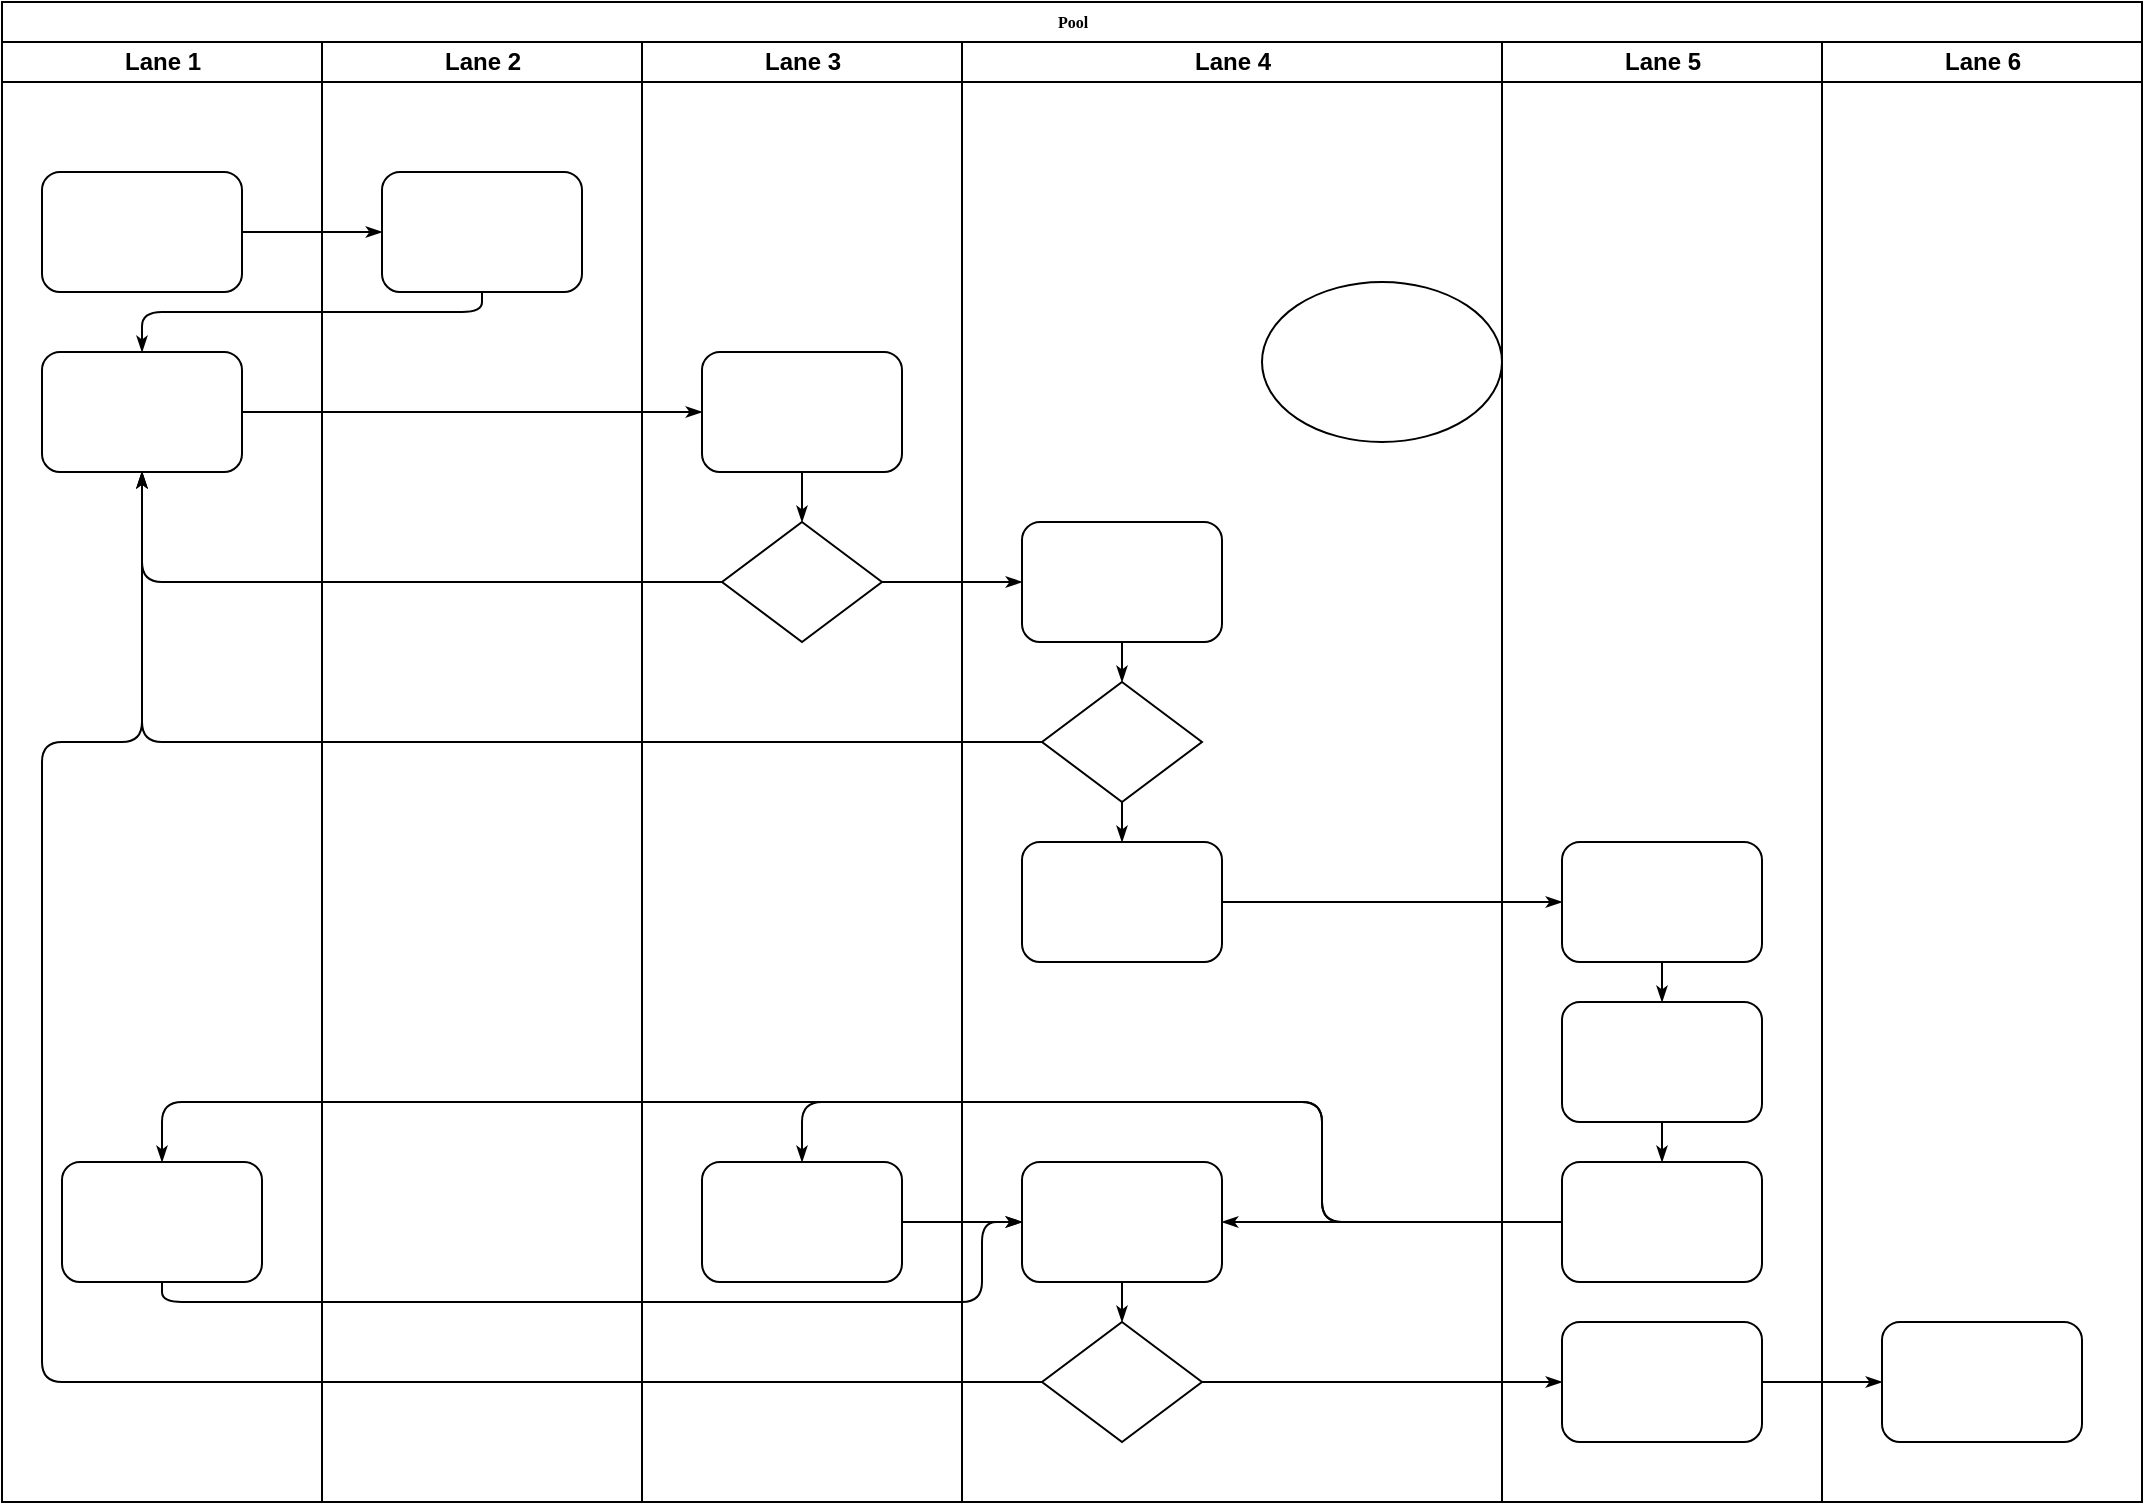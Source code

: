 <mxfile version="22.0.8" type="github" pages="4">
  <diagram name="MESERO" id="74e2e168-ea6b-b213-b513-2b3c1d86103e">
    <mxGraphModel dx="794" dy="412" grid="1" gridSize="10" guides="1" tooltips="1" connect="1" arrows="1" fold="1" page="1" pageScale="1" pageWidth="1100" pageHeight="850" background="none" math="0" shadow="0">
      <root>
        <mxCell id="0" />
        <mxCell id="1" parent="0" />
        <mxCell id="77e6c97f196da883-1" value="Pool" style="swimlane;html=1;childLayout=stackLayout;startSize=20;rounded=0;shadow=0;labelBackgroundColor=none;strokeWidth=1;fontFamily=Verdana;fontSize=8;align=center;" parent="1" vertex="1">
          <mxGeometry x="70" y="40" width="1070" height="750" as="geometry" />
        </mxCell>
        <mxCell id="77e6c97f196da883-2" value="Lane 1" style="swimlane;html=1;startSize=20;" parent="77e6c97f196da883-1" vertex="1">
          <mxGeometry y="20" width="160" height="730" as="geometry" />
        </mxCell>
        <mxCell id="77e6c97f196da883-8" value="" style="rounded=1;whiteSpace=wrap;html=1;shadow=0;labelBackgroundColor=none;strokeWidth=1;fontFamily=Verdana;fontSize=8;align=center;" parent="77e6c97f196da883-2" vertex="1">
          <mxGeometry x="20" y="65" width="100" height="60" as="geometry" />
        </mxCell>
        <mxCell id="77e6c97f196da883-9" value="" style="rounded=1;whiteSpace=wrap;html=1;shadow=0;labelBackgroundColor=none;strokeWidth=1;fontFamily=Verdana;fontSize=8;align=center;" parent="77e6c97f196da883-2" vertex="1">
          <mxGeometry x="20" y="155" width="100" height="60" as="geometry" />
        </mxCell>
        <mxCell id="77e6c97f196da883-10" value="" style="rounded=1;whiteSpace=wrap;html=1;shadow=0;labelBackgroundColor=none;strokeWidth=1;fontFamily=Verdana;fontSize=8;align=center;" parent="77e6c97f196da883-2" vertex="1">
          <mxGeometry x="30" y="560" width="100" height="60" as="geometry" />
        </mxCell>
        <mxCell id="77e6c97f196da883-26" style="edgeStyle=orthogonalEdgeStyle;rounded=1;html=1;labelBackgroundColor=none;startArrow=none;startFill=0;startSize=5;endArrow=classicThin;endFill=1;endSize=5;jettySize=auto;orthogonalLoop=1;strokeWidth=1;fontFamily=Verdana;fontSize=8" parent="77e6c97f196da883-1" source="77e6c97f196da883-8" target="77e6c97f196da883-11" edge="1">
          <mxGeometry relative="1" as="geometry" />
        </mxCell>
        <mxCell id="77e6c97f196da883-27" style="edgeStyle=orthogonalEdgeStyle;rounded=1;html=1;labelBackgroundColor=none;startArrow=none;startFill=0;startSize=5;endArrow=classicThin;endFill=1;endSize=5;jettySize=auto;orthogonalLoop=1;strokeWidth=1;fontFamily=Verdana;fontSize=8" parent="77e6c97f196da883-1" source="77e6c97f196da883-11" target="77e6c97f196da883-9" edge="1">
          <mxGeometry relative="1" as="geometry">
            <Array as="points">
              <mxPoint x="240" y="155" />
              <mxPoint x="70" y="155" />
            </Array>
          </mxGeometry>
        </mxCell>
        <mxCell id="77e6c97f196da883-28" style="edgeStyle=orthogonalEdgeStyle;rounded=1;html=1;labelBackgroundColor=none;startArrow=none;startFill=0;startSize=5;endArrow=classicThin;endFill=1;endSize=5;jettySize=auto;orthogonalLoop=1;strokeWidth=1;fontFamily=Verdana;fontSize=8" parent="77e6c97f196da883-1" source="77e6c97f196da883-9" target="77e6c97f196da883-12" edge="1">
          <mxGeometry relative="1" as="geometry" />
        </mxCell>
        <mxCell id="77e6c97f196da883-30" style="edgeStyle=orthogonalEdgeStyle;rounded=1;html=1;labelBackgroundColor=none;startArrow=none;startFill=0;startSize=5;endArrow=classicThin;endFill=1;endSize=5;jettySize=auto;orthogonalLoop=1;strokeWidth=1;fontFamily=Verdana;fontSize=8" parent="77e6c97f196da883-1" source="77e6c97f196da883-13" target="77e6c97f196da883-9" edge="1">
          <mxGeometry relative="1" as="geometry" />
        </mxCell>
        <mxCell id="77e6c97f196da883-31" style="edgeStyle=orthogonalEdgeStyle;rounded=1;html=1;labelBackgroundColor=none;startArrow=none;startFill=0;startSize=5;endArrow=classicThin;endFill=1;endSize=5;jettySize=auto;orthogonalLoop=1;strokeWidth=1;fontFamily=Verdana;fontSize=8" parent="77e6c97f196da883-1" source="77e6c97f196da883-16" target="77e6c97f196da883-9" edge="1">
          <mxGeometry relative="1" as="geometry" />
        </mxCell>
        <mxCell id="77e6c97f196da883-32" style="edgeStyle=orthogonalEdgeStyle;rounded=1;html=1;labelBackgroundColor=none;startArrow=none;startFill=0;startSize=5;endArrow=classicThin;endFill=1;endSize=5;jettySize=auto;orthogonalLoop=1;strokeWidth=1;fontFamily=Verdana;fontSize=8" parent="77e6c97f196da883-1" source="77e6c97f196da883-20" target="77e6c97f196da883-9" edge="1">
          <mxGeometry relative="1" as="geometry">
            <Array as="points">
              <mxPoint x="20" y="690" />
              <mxPoint x="20" y="370" />
              <mxPoint x="70" y="370" />
            </Array>
          </mxGeometry>
        </mxCell>
        <mxCell id="77e6c97f196da883-33" style="edgeStyle=orthogonalEdgeStyle;rounded=1;html=1;labelBackgroundColor=none;startArrow=none;startFill=0;startSize=5;endArrow=classicThin;endFill=1;endSize=5;jettySize=auto;orthogonalLoop=1;strokeWidth=1;fontFamily=Verdana;fontSize=8" parent="77e6c97f196da883-1" source="77e6c97f196da883-13" target="77e6c97f196da883-15" edge="1">
          <mxGeometry relative="1" as="geometry" />
        </mxCell>
        <mxCell id="77e6c97f196da883-39" style="edgeStyle=orthogonalEdgeStyle;rounded=1;html=1;labelBackgroundColor=none;startArrow=none;startFill=0;startSize=5;endArrow=classicThin;endFill=1;endSize=5;jettySize=auto;orthogonalLoop=1;strokeWidth=1;fontFamily=Verdana;fontSize=8" parent="77e6c97f196da883-1" source="77e6c97f196da883-20" target="77e6c97f196da883-23" edge="1">
          <mxGeometry relative="1" as="geometry" />
        </mxCell>
        <mxCell id="77e6c97f196da883-40" style="edgeStyle=orthogonalEdgeStyle;rounded=1;html=1;labelBackgroundColor=none;startArrow=none;startFill=0;startSize=5;endArrow=classicThin;endFill=1;endSize=5;jettySize=auto;orthogonalLoop=1;strokeWidth=1;fontFamily=Verdana;fontSize=8" parent="77e6c97f196da883-1" source="77e6c97f196da883-23" target="77e6c97f196da883-24" edge="1">
          <mxGeometry relative="1" as="geometry" />
        </mxCell>
        <mxCell id="107ba76e4e335f99-1" style="edgeStyle=orthogonalEdgeStyle;rounded=1;html=1;labelBackgroundColor=none;startArrow=none;startFill=0;startSize=5;endArrow=classicThin;endFill=1;endSize=5;jettySize=auto;orthogonalLoop=1;strokeWidth=1;fontFamily=Verdana;fontSize=8" parent="77e6c97f196da883-1" source="77e6c97f196da883-17" target="77e6c97f196da883-18" edge="1">
          <mxGeometry relative="1" as="geometry" />
        </mxCell>
        <mxCell id="107ba76e4e335f99-2" style="edgeStyle=orthogonalEdgeStyle;rounded=1;html=1;labelBackgroundColor=none;startArrow=none;startFill=0;startSize=5;endArrow=classicThin;endFill=1;endSize=5;jettySize=auto;orthogonalLoop=1;strokeWidth=1;fontFamily=Verdana;fontSize=8" parent="77e6c97f196da883-1" source="77e6c97f196da883-22" target="77e6c97f196da883-14" edge="1">
          <mxGeometry relative="1" as="geometry">
            <Array as="points">
              <mxPoint x="660" y="610" />
              <mxPoint x="660" y="550" />
              <mxPoint x="400" y="550" />
            </Array>
          </mxGeometry>
        </mxCell>
        <mxCell id="107ba76e4e335f99-3" style="edgeStyle=orthogonalEdgeStyle;rounded=1;html=1;labelBackgroundColor=none;startArrow=none;startFill=0;startSize=5;endArrow=classicThin;endFill=1;endSize=5;jettySize=auto;orthogonalLoop=1;strokeColor=#000000;strokeWidth=1;fontFamily=Verdana;fontSize=8;fontColor=#000000;" parent="77e6c97f196da883-1" source="77e6c97f196da883-22" target="77e6c97f196da883-19" edge="1">
          <mxGeometry relative="1" as="geometry" />
        </mxCell>
        <mxCell id="107ba76e4e335f99-4" style="edgeStyle=orthogonalEdgeStyle;rounded=1;html=1;labelBackgroundColor=none;startArrow=none;startFill=0;startSize=5;endArrow=classicThin;endFill=1;endSize=5;jettySize=auto;orthogonalLoop=1;strokeWidth=1;fontFamily=Verdana;fontSize=8" parent="77e6c97f196da883-1" source="77e6c97f196da883-22" target="77e6c97f196da883-10" edge="1">
          <mxGeometry relative="1" as="geometry">
            <Array as="points">
              <mxPoint x="660" y="610" />
              <mxPoint x="660" y="550" />
              <mxPoint x="80" y="550" />
            </Array>
          </mxGeometry>
        </mxCell>
        <mxCell id="107ba76e4e335f99-5" style="edgeStyle=orthogonalEdgeStyle;rounded=1;html=1;labelBackgroundColor=none;startArrow=none;startFill=0;startSize=5;endArrow=classicThin;endFill=1;endSize=5;jettySize=auto;orthogonalLoop=1;strokeWidth=1;fontFamily=Verdana;fontSize=8" parent="77e6c97f196da883-1" source="77e6c97f196da883-10" target="77e6c97f196da883-19" edge="1">
          <mxGeometry relative="1" as="geometry">
            <Array as="points">
              <mxPoint x="80" y="650" />
              <mxPoint x="490" y="650" />
              <mxPoint x="490" y="610" />
            </Array>
          </mxGeometry>
        </mxCell>
        <mxCell id="107ba76e4e335f99-6" style="edgeStyle=orthogonalEdgeStyle;rounded=1;html=1;labelBackgroundColor=none;startArrow=none;startFill=0;startSize=5;endArrow=classicThin;endFill=1;endSize=5;jettySize=auto;orthogonalLoop=1;strokeWidth=1;fontFamily=Verdana;fontSize=8" parent="77e6c97f196da883-1" source="77e6c97f196da883-14" target="77e6c97f196da883-19" edge="1">
          <mxGeometry relative="1" as="geometry" />
        </mxCell>
        <mxCell id="77e6c97f196da883-3" value="Lane 2" style="swimlane;html=1;startSize=20;" parent="77e6c97f196da883-1" vertex="1">
          <mxGeometry x="160" y="20" width="160" height="730" as="geometry" />
        </mxCell>
        <mxCell id="77e6c97f196da883-11" value="" style="rounded=1;whiteSpace=wrap;html=1;shadow=0;labelBackgroundColor=none;strokeWidth=1;fontFamily=Verdana;fontSize=8;align=center;" parent="77e6c97f196da883-3" vertex="1">
          <mxGeometry x="30" y="65" width="100" height="60" as="geometry" />
        </mxCell>
        <mxCell id="77e6c97f196da883-4" value="Lane 3" style="swimlane;html=1;startSize=20;" parent="77e6c97f196da883-1" vertex="1">
          <mxGeometry x="320" y="20" width="160" height="730" as="geometry" />
        </mxCell>
        <mxCell id="77e6c97f196da883-12" value="" style="rounded=1;whiteSpace=wrap;html=1;shadow=0;labelBackgroundColor=none;strokeWidth=1;fontFamily=Verdana;fontSize=8;align=center;" parent="77e6c97f196da883-4" vertex="1">
          <mxGeometry x="30" y="155" width="100" height="60" as="geometry" />
        </mxCell>
        <mxCell id="77e6c97f196da883-13" value="" style="rhombus;whiteSpace=wrap;html=1;rounded=0;shadow=0;labelBackgroundColor=none;strokeWidth=1;fontFamily=Verdana;fontSize=8;align=center;" parent="77e6c97f196da883-4" vertex="1">
          <mxGeometry x="40" y="240" width="80" height="60" as="geometry" />
        </mxCell>
        <mxCell id="77e6c97f196da883-14" value="" style="rounded=1;whiteSpace=wrap;html=1;shadow=0;labelBackgroundColor=none;strokeWidth=1;fontFamily=Verdana;fontSize=8;align=center;" parent="77e6c97f196da883-4" vertex="1">
          <mxGeometry x="30" y="560" width="100" height="60" as="geometry" />
        </mxCell>
        <mxCell id="77e6c97f196da883-29" style="edgeStyle=orthogonalEdgeStyle;rounded=1;html=1;labelBackgroundColor=none;startArrow=none;startFill=0;startSize=5;endArrow=classicThin;endFill=1;endSize=5;jettySize=auto;orthogonalLoop=1;strokeWidth=1;fontFamily=Verdana;fontSize=8" parent="77e6c97f196da883-4" source="77e6c97f196da883-12" target="77e6c97f196da883-13" edge="1">
          <mxGeometry relative="1" as="geometry" />
        </mxCell>
        <mxCell id="77e6c97f196da883-5" value="Lane 4" style="swimlane;html=1;startSize=20;" parent="77e6c97f196da883-1" vertex="1">
          <mxGeometry x="480" y="20" width="270" height="730" as="geometry" />
        </mxCell>
        <mxCell id="77e6c97f196da883-15" value="" style="rounded=1;whiteSpace=wrap;html=1;shadow=0;labelBackgroundColor=none;strokeWidth=1;fontFamily=Verdana;fontSize=8;align=center;" parent="77e6c97f196da883-5" vertex="1">
          <mxGeometry x="30" y="240" width="100" height="60" as="geometry" />
        </mxCell>
        <mxCell id="77e6c97f196da883-16" value="" style="rhombus;whiteSpace=wrap;html=1;rounded=0;shadow=0;labelBackgroundColor=none;strokeWidth=1;fontFamily=Verdana;fontSize=8;align=center;" parent="77e6c97f196da883-5" vertex="1">
          <mxGeometry x="40" y="320" width="80" height="60" as="geometry" />
        </mxCell>
        <mxCell id="77e6c97f196da883-17" value="" style="rounded=1;whiteSpace=wrap;html=1;shadow=0;labelBackgroundColor=none;strokeWidth=1;fontFamily=Verdana;fontSize=8;align=center;" parent="77e6c97f196da883-5" vertex="1">
          <mxGeometry x="30" y="400" width="100" height="60" as="geometry" />
        </mxCell>
        <mxCell id="77e6c97f196da883-19" value="" style="rounded=1;whiteSpace=wrap;html=1;shadow=0;labelBackgroundColor=none;strokeWidth=1;fontFamily=Verdana;fontSize=8;align=center;" parent="77e6c97f196da883-5" vertex="1">
          <mxGeometry x="30" y="560" width="100" height="60" as="geometry" />
        </mxCell>
        <mxCell id="77e6c97f196da883-20" value="" style="rhombus;whiteSpace=wrap;html=1;rounded=0;shadow=0;labelBackgroundColor=none;strokeWidth=1;fontFamily=Verdana;fontSize=8;align=center;" parent="77e6c97f196da883-5" vertex="1">
          <mxGeometry x="40" y="640" width="80" height="60" as="geometry" />
        </mxCell>
        <mxCell id="77e6c97f196da883-34" style="edgeStyle=orthogonalEdgeStyle;rounded=1;html=1;labelBackgroundColor=none;startArrow=none;startFill=0;startSize=5;endArrow=classicThin;endFill=1;endSize=5;jettySize=auto;orthogonalLoop=1;strokeColor=#000000;strokeWidth=1;fontFamily=Verdana;fontSize=8;fontColor=#000000;" parent="77e6c97f196da883-5" source="77e6c97f196da883-15" target="77e6c97f196da883-16" edge="1">
          <mxGeometry relative="1" as="geometry" />
        </mxCell>
        <mxCell id="77e6c97f196da883-35" style="edgeStyle=orthogonalEdgeStyle;rounded=1;html=1;labelBackgroundColor=none;startArrow=none;startFill=0;startSize=5;endArrow=classicThin;endFill=1;endSize=5;jettySize=auto;orthogonalLoop=1;strokeWidth=1;fontFamily=Verdana;fontSize=8" parent="77e6c97f196da883-5" source="77e6c97f196da883-16" target="77e6c97f196da883-17" edge="1">
          <mxGeometry relative="1" as="geometry" />
        </mxCell>
        <mxCell id="77e6c97f196da883-36" style="edgeStyle=orthogonalEdgeStyle;rounded=1;html=1;labelBackgroundColor=none;startArrow=none;startFill=0;startSize=5;endArrow=classicThin;endFill=1;endSize=5;jettySize=auto;orthogonalLoop=1;strokeWidth=1;fontFamily=Verdana;fontSize=8" parent="77e6c97f196da883-5" source="77e6c97f196da883-19" target="77e6c97f196da883-20" edge="1">
          <mxGeometry relative="1" as="geometry" />
        </mxCell>
        <mxCell id="_f_FO9IlREdybxJep3rp-1" value="" style="ellipse;whiteSpace=wrap;html=1;" parent="77e6c97f196da883-5" vertex="1">
          <mxGeometry x="150" y="120" width="120" height="80" as="geometry" />
        </mxCell>
        <mxCell id="77e6c97f196da883-6" value="Lane 5" style="swimlane;html=1;startSize=20;" parent="77e6c97f196da883-1" vertex="1">
          <mxGeometry x="750" y="20" width="160" height="730" as="geometry" />
        </mxCell>
        <mxCell id="77e6c97f196da883-18" value="" style="rounded=1;whiteSpace=wrap;html=1;shadow=0;labelBackgroundColor=none;strokeWidth=1;fontFamily=Verdana;fontSize=8;align=center;" parent="77e6c97f196da883-6" vertex="1">
          <mxGeometry x="30" y="400" width="100" height="60" as="geometry" />
        </mxCell>
        <mxCell id="77e6c97f196da883-21" value="" style="rounded=1;whiteSpace=wrap;html=1;shadow=0;labelBackgroundColor=none;strokeWidth=1;fontFamily=Verdana;fontSize=8;align=center;" parent="77e6c97f196da883-6" vertex="1">
          <mxGeometry x="30" y="480" width="100" height="60" as="geometry" />
        </mxCell>
        <mxCell id="77e6c97f196da883-22" value="" style="rounded=1;whiteSpace=wrap;html=1;shadow=0;labelBackgroundColor=none;strokeWidth=1;fontFamily=Verdana;fontSize=8;align=center;" parent="77e6c97f196da883-6" vertex="1">
          <mxGeometry x="30" y="560" width="100" height="60" as="geometry" />
        </mxCell>
        <mxCell id="77e6c97f196da883-23" value="" style="rounded=1;whiteSpace=wrap;html=1;shadow=0;labelBackgroundColor=none;strokeWidth=1;fontFamily=Verdana;fontSize=8;align=center;" parent="77e6c97f196da883-6" vertex="1">
          <mxGeometry x="30" y="640" width="100" height="60" as="geometry" />
        </mxCell>
        <mxCell id="77e6c97f196da883-37" style="edgeStyle=orthogonalEdgeStyle;rounded=1;html=1;labelBackgroundColor=none;startArrow=none;startFill=0;startSize=5;endArrow=classicThin;endFill=1;endSize=5;jettySize=auto;orthogonalLoop=1;strokeWidth=1;fontFamily=Verdana;fontSize=8" parent="77e6c97f196da883-6" source="77e6c97f196da883-18" target="77e6c97f196da883-21" edge="1">
          <mxGeometry relative="1" as="geometry" />
        </mxCell>
        <mxCell id="77e6c97f196da883-38" style="edgeStyle=orthogonalEdgeStyle;rounded=1;html=1;labelBackgroundColor=none;startArrow=none;startFill=0;startSize=5;endArrow=classicThin;endFill=1;endSize=5;jettySize=auto;orthogonalLoop=1;strokeWidth=1;fontFamily=Verdana;fontSize=8" parent="77e6c97f196da883-6" source="77e6c97f196da883-21" target="77e6c97f196da883-22" edge="1">
          <mxGeometry relative="1" as="geometry" />
        </mxCell>
        <mxCell id="77e6c97f196da883-7" value="Lane 6" style="swimlane;html=1;startSize=20;" parent="77e6c97f196da883-1" vertex="1">
          <mxGeometry x="910" y="20" width="160" height="730" as="geometry" />
        </mxCell>
        <mxCell id="77e6c97f196da883-24" value="" style="rounded=1;whiteSpace=wrap;html=1;shadow=0;labelBackgroundColor=none;strokeWidth=1;fontFamily=Verdana;fontSize=8;align=center;" parent="77e6c97f196da883-7" vertex="1">
          <mxGeometry x="30" y="640" width="100" height="60" as="geometry" />
        </mxCell>
      </root>
    </mxGraphModel>
  </diagram>
  <diagram name="BAR" id="Htz5zqPbyjTKrAzzBBc8">
    <mxGraphModel dx="2544" dy="749" grid="0" gridSize="42" guides="1" tooltips="1" connect="1" arrows="1" fold="1" page="1" pageScale="1" pageWidth="1100" pageHeight="850" background="#ffffff" math="0" shadow="1">
      <root>
        <mxCell id="nwDUFbK-JvpYu1iifzNM-0" />
        <mxCell id="nwDUFbK-JvpYu1iifzNM-1" parent="nwDUFbK-JvpYu1iifzNM-0" />
        <mxCell id="fIO99xzWbdPnhHNEz6ab-26" value="" style="edgeStyle=orthogonalEdgeStyle;rounded=0;orthogonalLoop=1;jettySize=auto;html=1;" edge="1" parent="nwDUFbK-JvpYu1iifzNM-1" source="fIO99xzWbdPnhHNEz6ab-0" target="nwDUFbK-JvpYu1iifzNM-4">
          <mxGeometry relative="1" as="geometry" />
        </mxCell>
        <mxCell id="fIO99xzWbdPnhHNEz6ab-0" value="&lt;b&gt;Mesero,Cliente&lt;/b&gt;" style="strokeWidth=2;html=1;shape=mxgraph.flowchart.start_2;whiteSpace=wrap;" vertex="1" parent="nwDUFbK-JvpYu1iifzNM-1">
          <mxGeometry x="-924" y="36" width="100" height="100" as="geometry" />
        </mxCell>
        <mxCell id="nwDUFbK-JvpYu1iifzNM-4" value="&lt;font style=&quot;font-size: 20px;&quot;&gt;&lt;b&gt;Pedido&lt;/b&gt;&lt;/font&gt;" style="rounded=1;whiteSpace=wrap;html=1;shadow=0;labelBackgroundColor=none;strokeWidth=1;fontFamily=Verdana;fontSize=8;align=center;" parent="nwDUFbK-JvpYu1iifzNM-1" vertex="1">
          <mxGeometry x="-924" y="202" width="100" height="60" as="geometry" />
        </mxCell>
        <mxCell id="fIO99xzWbdPnhHNEz6ab-8" value="INICIO" style="text;html=1;strokeColor=none;fillColor=none;align=center;verticalAlign=middle;whiteSpace=wrap;rounded=0;strokeWidth=8;fontSize=35;fontStyle=1" vertex="1" parent="nwDUFbK-JvpYu1iifzNM-1">
          <mxGeometry x="-780" y="71" width="60" height="30" as="geometry" />
        </mxCell>
        <mxCell id="fIO99xzWbdPnhHNEz6ab-11" value="" style="endArrow=none;html=1;rounded=0;exitX=1;exitY=0.5;exitDx=0;exitDy=0;entryX=0;entryY=0.5;entryDx=0;entryDy=0;entryPerimeter=0;" edge="1" parent="nwDUFbK-JvpYu1iifzNM-1" source="nwDUFbK-JvpYu1iifzNM-4" target="fIO99xzWbdPnhHNEz6ab-31">
          <mxGeometry width="50" height="50" relative="1" as="geometry">
            <mxPoint x="-444" y="230" as="sourcePoint" />
            <mxPoint x="-516.0" y="232" as="targetPoint" />
          </mxGeometry>
        </mxCell>
        <mxCell id="8nwDRmMq9QiG0Cv5RHue-15" value="" style="edgeStyle=orthogonalEdgeStyle;rounded=0;orthogonalLoop=1;jettySize=auto;html=1;" edge="1" parent="nwDUFbK-JvpYu1iifzNM-1" source="fIO99xzWbdPnhHNEz6ab-12" target="8nwDRmMq9QiG0Cv5RHue-13">
          <mxGeometry relative="1" as="geometry" />
        </mxCell>
        <mxCell id="fIO99xzWbdPnhHNEz6ab-12" value="&lt;b&gt;&lt;font style=&quot;font-size: 20px;&quot;&gt;Preparar&lt;/font&gt;&lt;/b&gt;" style="whiteSpace=wrap;html=1;" vertex="1" parent="nwDUFbK-JvpYu1iifzNM-1">
          <mxGeometry x="-294" y="202" width="120" height="60" as="geometry" />
        </mxCell>
        <mxCell id="fIO99xzWbdPnhHNEz6ab-28" value="" style="edgeStyle=orthogonalEdgeStyle;rounded=0;orthogonalLoop=1;jettySize=auto;html=1;" edge="1" parent="nwDUFbK-JvpYu1iifzNM-1" source="fIO99xzWbdPnhHNEz6ab-25" target="nwDUFbK-JvpYu1iifzNM-4">
          <mxGeometry relative="1" as="geometry" />
        </mxCell>
        <mxCell id="fIO99xzWbdPnhHNEz6ab-25" value="&lt;span style=&quot;font-size: 20px;&quot;&gt;&lt;b&gt;Ofrece&lt;/b&gt;&lt;/span&gt;" style="rounded=1;whiteSpace=wrap;html=1;shadow=0;labelBackgroundColor=none;strokeWidth=1;fontFamily=Verdana;fontSize=8;align=center;" vertex="1" parent="nwDUFbK-JvpYu1iifzNM-1">
          <mxGeometry x="-924" y="355" width="100" height="60" as="geometry" />
        </mxCell>
        <mxCell id="8nwDRmMq9QiG0Cv5RHue-5" value="" style="edgeStyle=orthogonalEdgeStyle;rounded=0;orthogonalLoop=1;jettySize=auto;html=1;" edge="1" parent="nwDUFbK-JvpYu1iifzNM-1" source="fIO99xzWbdPnhHNEz6ab-29" target="8nwDRmMq9QiG0Cv5RHue-4">
          <mxGeometry relative="1" as="geometry" />
        </mxCell>
        <mxCell id="8nwDRmMq9QiG0Cv5RHue-9" value="" style="edgeStyle=orthogonalEdgeStyle;rounded=0;orthogonalLoop=1;jettySize=auto;html=1;" edge="1" parent="nwDUFbK-JvpYu1iifzNM-1" source="fIO99xzWbdPnhHNEz6ab-29" target="8nwDRmMq9QiG0Cv5RHue-8">
          <mxGeometry relative="1" as="geometry" />
        </mxCell>
        <mxCell id="fIO99xzWbdPnhHNEz6ab-29" value="&lt;span style=&quot;font-size: 20px;&quot;&gt;&lt;b&gt;Pago&lt;/b&gt;&lt;/span&gt;" style="rounded=1;whiteSpace=wrap;html=1;shadow=0;labelBackgroundColor=none;strokeWidth=1;fontFamily=Verdana;fontSize=8;align=center;" vertex="1" parent="nwDUFbK-JvpYu1iifzNM-1">
          <mxGeometry x="-462" y="546" width="90" height="60" as="geometry" />
        </mxCell>
        <mxCell id="fIO99xzWbdPnhHNEz6ab-31" value="&lt;b&gt;&lt;font style=&quot;font-size: 22px;&quot;&gt;Inventario&lt;/font&gt;&lt;/b&gt;" style="strokeWidth=2;html=1;shape=mxgraph.flowchart.decision;whiteSpace=wrap;" vertex="1" parent="nwDUFbK-JvpYu1iifzNM-1">
          <mxGeometry x="-708" y="169" width="144" height="126" as="geometry" />
        </mxCell>
        <mxCell id="fIO99xzWbdPnhHNEz6ab-52" value="" style="exitX=0.5;exitY=1;exitDx=0;exitDy=0;exitPerimeter=0;entryX=1;entryY=0.5;entryDx=0;entryDy=0;" edge="1" parent="nwDUFbK-JvpYu1iifzNM-1" source="fIO99xzWbdPnhHNEz6ab-31" target="fIO99xzWbdPnhHNEz6ab-25">
          <mxGeometry relative="1" as="geometry">
            <mxPoint x="-588" y="378" as="sourcePoint" />
            <mxPoint x="-488" y="378" as="targetPoint" />
            <Array as="points">
              <mxPoint x="-636" y="378" />
            </Array>
          </mxGeometry>
        </mxCell>
        <mxCell id="fIO99xzWbdPnhHNEz6ab-53" value="No" style="edgeLabel;resizable=0;html=1;align=center;verticalAlign=middle;rounded=1;sketch=1;hachureGap=4;jiggle=2;curveFitting=1;fontFamily=Verdana;fontSize=20;" connectable="0" vertex="1" parent="fIO99xzWbdPnhHNEz6ab-52">
          <mxGeometry relative="1" as="geometry" />
        </mxCell>
        <mxCell id="fIO99xzWbdPnhHNEz6ab-55" value="" style="exitX=1;exitY=0.5;exitDx=0;exitDy=0;exitPerimeter=0;entryX=0;entryY=0.5;entryDx=0;entryDy=0;" edge="1" parent="nwDUFbK-JvpYu1iifzNM-1" source="fIO99xzWbdPnhHNEz6ab-31" target="fIO99xzWbdPnhHNEz6ab-12">
          <mxGeometry relative="1" as="geometry">
            <mxPoint x="-594" y="337" as="sourcePoint" />
            <mxPoint x="-782" y="408" as="targetPoint" />
            <Array as="points">
              <mxPoint x="-462" y="232" />
            </Array>
          </mxGeometry>
        </mxCell>
        <mxCell id="fIO99xzWbdPnhHNEz6ab-56" value="Si" style="edgeLabel;resizable=0;html=1;align=center;verticalAlign=middle;rounded=1;sketch=1;hachureGap=4;jiggle=2;curveFitting=1;fontFamily=Verdana;fontSize=20;" connectable="0" vertex="1" parent="fIO99xzWbdPnhHNEz6ab-55">
          <mxGeometry relative="1" as="geometry" />
        </mxCell>
        <mxCell id="8nwDRmMq9QiG0Cv5RHue-7" value="" style="edgeStyle=orthogonalEdgeStyle;rounded=0;orthogonalLoop=1;jettySize=auto;html=1;" edge="1" parent="nwDUFbK-JvpYu1iifzNM-1" source="8nwDRmMq9QiG0Cv5RHue-4" target="8nwDRmMq9QiG0Cv5RHue-6">
          <mxGeometry relative="1" as="geometry" />
        </mxCell>
        <mxCell id="8nwDRmMq9QiG0Cv5RHue-18" value="" style="edgeStyle=orthogonalEdgeStyle;rounded=0;orthogonalLoop=1;jettySize=auto;html=1;" edge="1" parent="nwDUFbK-JvpYu1iifzNM-1" source="8nwDRmMq9QiG0Cv5RHue-4" target="8nwDRmMq9QiG0Cv5RHue-17">
          <mxGeometry relative="1" as="geometry" />
        </mxCell>
        <mxCell id="8nwDRmMq9QiG0Cv5RHue-4" value="&lt;span style=&quot;font-size: 20px;&quot;&gt;&lt;b&gt;Pendiente&lt;/b&gt;&lt;/span&gt;" style="whiteSpace=wrap;html=1;" vertex="1" parent="nwDUFbK-JvpYu1iifzNM-1">
          <mxGeometry x="-720" y="546" width="120" height="60" as="geometry" />
        </mxCell>
        <mxCell id="8nwDRmMq9QiG0Cv5RHue-11" value="" style="edgeStyle=orthogonalEdgeStyle;rounded=0;orthogonalLoop=1;jettySize=auto;html=1;" edge="1" parent="nwDUFbK-JvpYu1iifzNM-1" source="8nwDRmMq9QiG0Cv5RHue-6" target="8nwDRmMq9QiG0Cv5RHue-10">
          <mxGeometry relative="1" as="geometry" />
        </mxCell>
        <mxCell id="8nwDRmMq9QiG0Cv5RHue-6" value="&lt;b&gt;&lt;font style=&quot;font-size: 15px;&quot;&gt;Registro Sistema&lt;/font&gt;&lt;/b&gt;" style="rounded=1;whiteSpace=wrap;html=1;" vertex="1" parent="nwDUFbK-JvpYu1iifzNM-1">
          <mxGeometry x="-900" y="546" width="120" height="60" as="geometry" />
        </mxCell>
        <mxCell id="8nwDRmMq9QiG0Cv5RHue-8" value="&lt;b&gt;&lt;font style=&quot;font-size: 16px;&quot;&gt;Cajero&lt;/font&gt;&lt;/b&gt;" style="ellipse;whiteSpace=wrap;html=1;fontSize=8;fontFamily=Verdana;rounded=1;shadow=0;labelBackgroundColor=none;strokeWidth=1;" vertex="1" parent="nwDUFbK-JvpYu1iifzNM-1">
          <mxGeometry x="-266" y="536" width="80" height="80" as="geometry" />
        </mxCell>
        <mxCell id="8nwDRmMq9QiG0Cv5RHue-10" value="&lt;b&gt;&lt;font style=&quot;font-size: 17px;&quot;&gt;Cajero&lt;/font&gt;&lt;/b&gt;" style="ellipse;whiteSpace=wrap;html=1;rounded=1;" vertex="1" parent="nwDUFbK-JvpYu1iifzNM-1">
          <mxGeometry x="-1050" y="536" width="80" height="80" as="geometry" />
        </mxCell>
        <mxCell id="8nwDRmMq9QiG0Cv5RHue-16" value="" style="edgeStyle=orthogonalEdgeStyle;rounded=0;orthogonalLoop=1;jettySize=auto;html=1;" edge="1" parent="nwDUFbK-JvpYu1iifzNM-1" source="8nwDRmMq9QiG0Cv5RHue-13" target="fIO99xzWbdPnhHNEz6ab-29">
          <mxGeometry relative="1" as="geometry" />
        </mxCell>
        <mxCell id="8nwDRmMq9QiG0Cv5RHue-13" value="&lt;span style=&quot;font-size: 20px;&quot;&gt;&lt;b&gt;Entrega&lt;/b&gt;&lt;/span&gt;" style="rounded=1;whiteSpace=wrap;html=1;shadow=0;labelBackgroundColor=none;strokeWidth=1;fontFamily=Verdana;fontSize=8;align=center;" vertex="1" parent="nwDUFbK-JvpYu1iifzNM-1">
          <mxGeometry x="-300" y="355" width="132" height="60" as="geometry" />
        </mxCell>
        <mxCell id="8nwDRmMq9QiG0Cv5RHue-17" value="&lt;font style=&quot;font-size: 22px;&quot;&gt;&lt;b&gt;Mesero Cuenta&lt;/b&gt;&lt;/font&gt;" style="rounded=1;whiteSpace=wrap;html=1;" vertex="1" parent="nwDUFbK-JvpYu1iifzNM-1">
          <mxGeometry x="-720" y="672" width="120" height="60" as="geometry" />
        </mxCell>
        <mxCell id="5CB978AmlsZcplqvVn3m-0" value="No" style="text;html=1;strokeColor=none;fillColor=none;align=center;verticalAlign=middle;whiteSpace=wrap;rounded=0;" vertex="1" parent="nwDUFbK-JvpYu1iifzNM-1">
          <mxGeometry x="-550" y="532" width="60" height="30" as="geometry" />
        </mxCell>
        <mxCell id="5CB978AmlsZcplqvVn3m-1" value="Si" style="text;html=1;strokeColor=none;fillColor=none;align=center;verticalAlign=middle;whiteSpace=wrap;rounded=0;" vertex="1" parent="nwDUFbK-JvpYu1iifzNM-1">
          <mxGeometry x="-351" y="532" width="60" height="30" as="geometry" />
        </mxCell>
      </root>
    </mxGraphModel>
  </diagram>
  <diagram name="CAJERO" id="XP7frLDMxDA1uz6P_GlV">
    <mxGraphModel dx="836" dy="434" grid="1" gridSize="10" guides="1" tooltips="1" connect="1" arrows="1" fold="1" page="1" pageScale="1" pageWidth="1100" pageHeight="850" background="none" math="0" shadow="0">
      <root>
        <mxCell id="Y1Z2bIn-0eAVtuzVvePr-0" />
        <mxCell id="Y1Z2bIn-0eAVtuzVvePr-1" parent="Y1Z2bIn-0eAVtuzVvePr-0" />
        <mxCell id="-_E1NqLucvQ1OJemLJSW-0" value="Pool" style="swimlane;html=1;childLayout=stackLayout;startSize=20;rounded=0;shadow=0;labelBackgroundColor=none;strokeWidth=1;fontFamily=Verdana;fontSize=8;align=center;" vertex="1" parent="Y1Z2bIn-0eAVtuzVvePr-1">
          <mxGeometry x="70" y="40" width="960" height="750" as="geometry" />
        </mxCell>
        <mxCell id="-_E1NqLucvQ1OJemLJSW-1" value="Lane 1" style="swimlane;html=1;startSize=20;" vertex="1" parent="-_E1NqLucvQ1OJemLJSW-0">
          <mxGeometry y="20" width="160" height="730" as="geometry" />
        </mxCell>
        <mxCell id="-_E1NqLucvQ1OJemLJSW-2" value="" style="rounded=1;whiteSpace=wrap;html=1;shadow=0;labelBackgroundColor=none;strokeWidth=1;fontFamily=Verdana;fontSize=8;align=center;" vertex="1" parent="-_E1NqLucvQ1OJemLJSW-1">
          <mxGeometry x="20" y="65" width="100" height="60" as="geometry" />
        </mxCell>
        <mxCell id="-_E1NqLucvQ1OJemLJSW-3" value="" style="rounded=1;whiteSpace=wrap;html=1;shadow=0;labelBackgroundColor=none;strokeWidth=1;fontFamily=Verdana;fontSize=8;align=center;" vertex="1" parent="-_E1NqLucvQ1OJemLJSW-1">
          <mxGeometry x="20" y="155" width="100" height="60" as="geometry" />
        </mxCell>
        <mxCell id="-_E1NqLucvQ1OJemLJSW-4" value="" style="rounded=1;whiteSpace=wrap;html=1;shadow=0;labelBackgroundColor=none;strokeWidth=1;fontFamily=Verdana;fontSize=8;align=center;" vertex="1" parent="-_E1NqLucvQ1OJemLJSW-1">
          <mxGeometry x="30" y="560" width="100" height="60" as="geometry" />
        </mxCell>
        <mxCell id="-_E1NqLucvQ1OJemLJSW-5" style="edgeStyle=orthogonalEdgeStyle;rounded=1;html=1;labelBackgroundColor=none;startArrow=none;startFill=0;startSize=5;endArrow=classicThin;endFill=1;endSize=5;jettySize=auto;orthogonalLoop=1;strokeWidth=1;fontFamily=Verdana;fontSize=8" edge="1" parent="-_E1NqLucvQ1OJemLJSW-0" source="-_E1NqLucvQ1OJemLJSW-2" target="-_E1NqLucvQ1OJemLJSW-21">
          <mxGeometry relative="1" as="geometry" />
        </mxCell>
        <mxCell id="-_E1NqLucvQ1OJemLJSW-6" style="edgeStyle=orthogonalEdgeStyle;rounded=1;html=1;labelBackgroundColor=none;startArrow=none;startFill=0;startSize=5;endArrow=classicThin;endFill=1;endSize=5;jettySize=auto;orthogonalLoop=1;strokeWidth=1;fontFamily=Verdana;fontSize=8" edge="1" parent="-_E1NqLucvQ1OJemLJSW-0" source="-_E1NqLucvQ1OJemLJSW-21" target="-_E1NqLucvQ1OJemLJSW-3">
          <mxGeometry relative="1" as="geometry">
            <Array as="points">
              <mxPoint x="240" y="155" />
              <mxPoint x="70" y="155" />
            </Array>
          </mxGeometry>
        </mxCell>
        <mxCell id="-_E1NqLucvQ1OJemLJSW-7" style="edgeStyle=orthogonalEdgeStyle;rounded=1;html=1;labelBackgroundColor=none;startArrow=none;startFill=0;startSize=5;endArrow=classicThin;endFill=1;endSize=5;jettySize=auto;orthogonalLoop=1;strokeWidth=1;fontFamily=Verdana;fontSize=8" edge="1" parent="-_E1NqLucvQ1OJemLJSW-0" source="-_E1NqLucvQ1OJemLJSW-3" target="-_E1NqLucvQ1OJemLJSW-23">
          <mxGeometry relative="1" as="geometry" />
        </mxCell>
        <mxCell id="-_E1NqLucvQ1OJemLJSW-8" style="edgeStyle=orthogonalEdgeStyle;rounded=1;html=1;labelBackgroundColor=none;startArrow=none;startFill=0;startSize=5;endArrow=classicThin;endFill=1;endSize=5;jettySize=auto;orthogonalLoop=1;strokeWidth=1;fontFamily=Verdana;fontSize=8" edge="1" parent="-_E1NqLucvQ1OJemLJSW-0" source="-_E1NqLucvQ1OJemLJSW-24" target="-_E1NqLucvQ1OJemLJSW-3">
          <mxGeometry relative="1" as="geometry" />
        </mxCell>
        <mxCell id="-_E1NqLucvQ1OJemLJSW-9" style="edgeStyle=orthogonalEdgeStyle;rounded=1;html=1;labelBackgroundColor=none;startArrow=none;startFill=0;startSize=5;endArrow=classicThin;endFill=1;endSize=5;jettySize=auto;orthogonalLoop=1;strokeWidth=1;fontFamily=Verdana;fontSize=8" edge="1" parent="-_E1NqLucvQ1OJemLJSW-0" source="-_E1NqLucvQ1OJemLJSW-29" target="-_E1NqLucvQ1OJemLJSW-3">
          <mxGeometry relative="1" as="geometry" />
        </mxCell>
        <mxCell id="-_E1NqLucvQ1OJemLJSW-10" style="edgeStyle=orthogonalEdgeStyle;rounded=1;html=1;labelBackgroundColor=none;startArrow=none;startFill=0;startSize=5;endArrow=classicThin;endFill=1;endSize=5;jettySize=auto;orthogonalLoop=1;strokeWidth=1;fontFamily=Verdana;fontSize=8" edge="1" parent="-_E1NqLucvQ1OJemLJSW-0" source="-_E1NqLucvQ1OJemLJSW-32" target="-_E1NqLucvQ1OJemLJSW-3">
          <mxGeometry relative="1" as="geometry">
            <Array as="points">
              <mxPoint x="20" y="690" />
              <mxPoint x="20" y="370" />
              <mxPoint x="70" y="370" />
            </Array>
          </mxGeometry>
        </mxCell>
        <mxCell id="-_E1NqLucvQ1OJemLJSW-11" style="edgeStyle=orthogonalEdgeStyle;rounded=1;html=1;labelBackgroundColor=none;startArrow=none;startFill=0;startSize=5;endArrow=classicThin;endFill=1;endSize=5;jettySize=auto;orthogonalLoop=1;strokeWidth=1;fontFamily=Verdana;fontSize=8" edge="1" parent="-_E1NqLucvQ1OJemLJSW-0" source="-_E1NqLucvQ1OJemLJSW-24" target="-_E1NqLucvQ1OJemLJSW-28">
          <mxGeometry relative="1" as="geometry" />
        </mxCell>
        <mxCell id="-_E1NqLucvQ1OJemLJSW-12" style="edgeStyle=orthogonalEdgeStyle;rounded=1;html=1;labelBackgroundColor=none;startArrow=none;startFill=0;startSize=5;endArrow=classicThin;endFill=1;endSize=5;jettySize=auto;orthogonalLoop=1;strokeWidth=1;fontFamily=Verdana;fontSize=8" edge="1" parent="-_E1NqLucvQ1OJemLJSW-0" source="-_E1NqLucvQ1OJemLJSW-32" target="-_E1NqLucvQ1OJemLJSW-40">
          <mxGeometry relative="1" as="geometry" />
        </mxCell>
        <mxCell id="-_E1NqLucvQ1OJemLJSW-13" style="edgeStyle=orthogonalEdgeStyle;rounded=1;html=1;labelBackgroundColor=none;startArrow=none;startFill=0;startSize=5;endArrow=classicThin;endFill=1;endSize=5;jettySize=auto;orthogonalLoop=1;strokeWidth=1;fontFamily=Verdana;fontSize=8" edge="1" parent="-_E1NqLucvQ1OJemLJSW-0" source="-_E1NqLucvQ1OJemLJSW-40" target="-_E1NqLucvQ1OJemLJSW-44">
          <mxGeometry relative="1" as="geometry" />
        </mxCell>
        <mxCell id="-_E1NqLucvQ1OJemLJSW-14" style="edgeStyle=orthogonalEdgeStyle;rounded=1;html=1;labelBackgroundColor=none;startArrow=none;startFill=0;startSize=5;endArrow=classicThin;endFill=1;endSize=5;jettySize=auto;orthogonalLoop=1;strokeWidth=1;fontFamily=Verdana;fontSize=8" edge="1" parent="-_E1NqLucvQ1OJemLJSW-0" source="-_E1NqLucvQ1OJemLJSW-30" target="-_E1NqLucvQ1OJemLJSW-37">
          <mxGeometry relative="1" as="geometry" />
        </mxCell>
        <mxCell id="-_E1NqLucvQ1OJemLJSW-15" style="edgeStyle=orthogonalEdgeStyle;rounded=1;html=1;labelBackgroundColor=none;startArrow=none;startFill=0;startSize=5;endArrow=classicThin;endFill=1;endSize=5;jettySize=auto;orthogonalLoop=1;strokeWidth=1;fontFamily=Verdana;fontSize=8" edge="1" parent="-_E1NqLucvQ1OJemLJSW-0" source="-_E1NqLucvQ1OJemLJSW-39" target="-_E1NqLucvQ1OJemLJSW-25">
          <mxGeometry relative="1" as="geometry">
            <Array as="points">
              <mxPoint x="660" y="610" />
              <mxPoint x="660" y="550" />
              <mxPoint x="400" y="550" />
            </Array>
          </mxGeometry>
        </mxCell>
        <mxCell id="-_E1NqLucvQ1OJemLJSW-16" style="edgeStyle=orthogonalEdgeStyle;rounded=1;html=1;labelBackgroundColor=none;startArrow=none;startFill=0;startSize=5;endArrow=classicThin;endFill=1;endSize=5;jettySize=auto;orthogonalLoop=1;strokeColor=#000000;strokeWidth=1;fontFamily=Verdana;fontSize=8;fontColor=#000000;" edge="1" parent="-_E1NqLucvQ1OJemLJSW-0" source="-_E1NqLucvQ1OJemLJSW-39" target="-_E1NqLucvQ1OJemLJSW-31">
          <mxGeometry relative="1" as="geometry" />
        </mxCell>
        <mxCell id="-_E1NqLucvQ1OJemLJSW-17" style="edgeStyle=orthogonalEdgeStyle;rounded=1;html=1;labelBackgroundColor=none;startArrow=none;startFill=0;startSize=5;endArrow=classicThin;endFill=1;endSize=5;jettySize=auto;orthogonalLoop=1;strokeWidth=1;fontFamily=Verdana;fontSize=8" edge="1" parent="-_E1NqLucvQ1OJemLJSW-0" source="-_E1NqLucvQ1OJemLJSW-39" target="-_E1NqLucvQ1OJemLJSW-4">
          <mxGeometry relative="1" as="geometry">
            <Array as="points">
              <mxPoint x="660" y="610" />
              <mxPoint x="660" y="550" />
              <mxPoint x="80" y="550" />
            </Array>
          </mxGeometry>
        </mxCell>
        <mxCell id="-_E1NqLucvQ1OJemLJSW-18" style="edgeStyle=orthogonalEdgeStyle;rounded=1;html=1;labelBackgroundColor=none;startArrow=none;startFill=0;startSize=5;endArrow=classicThin;endFill=1;endSize=5;jettySize=auto;orthogonalLoop=1;strokeWidth=1;fontFamily=Verdana;fontSize=8" edge="1" parent="-_E1NqLucvQ1OJemLJSW-0" source="-_E1NqLucvQ1OJemLJSW-4" target="-_E1NqLucvQ1OJemLJSW-31">
          <mxGeometry relative="1" as="geometry">
            <Array as="points">
              <mxPoint x="80" y="650" />
              <mxPoint x="490" y="650" />
              <mxPoint x="490" y="610" />
            </Array>
          </mxGeometry>
        </mxCell>
        <mxCell id="-_E1NqLucvQ1OJemLJSW-19" style="edgeStyle=orthogonalEdgeStyle;rounded=1;html=1;labelBackgroundColor=none;startArrow=none;startFill=0;startSize=5;endArrow=classicThin;endFill=1;endSize=5;jettySize=auto;orthogonalLoop=1;strokeWidth=1;fontFamily=Verdana;fontSize=8" edge="1" parent="-_E1NqLucvQ1OJemLJSW-0" source="-_E1NqLucvQ1OJemLJSW-25" target="-_E1NqLucvQ1OJemLJSW-31">
          <mxGeometry relative="1" as="geometry" />
        </mxCell>
        <mxCell id="-_E1NqLucvQ1OJemLJSW-20" value="Lane 2" style="swimlane;html=1;startSize=20;" vertex="1" parent="-_E1NqLucvQ1OJemLJSW-0">
          <mxGeometry x="160" y="20" width="160" height="730" as="geometry" />
        </mxCell>
        <mxCell id="-_E1NqLucvQ1OJemLJSW-21" value="" style="rounded=1;whiteSpace=wrap;html=1;shadow=0;labelBackgroundColor=none;strokeWidth=1;fontFamily=Verdana;fontSize=8;align=center;" vertex="1" parent="-_E1NqLucvQ1OJemLJSW-20">
          <mxGeometry x="30" y="65" width="100" height="60" as="geometry" />
        </mxCell>
        <mxCell id="ZV7LOYLbMgdKCTCNBZsK-2" value="" style="verticalLabelPosition=bottom;verticalAlign=top;html=1;shape=mxgraph.flowchart.on-page_reference;fillColor=#48FF24;" vertex="1" parent="-_E1NqLucvQ1OJemLJSW-20">
          <mxGeometry x="80" y="430" width="60" height="60" as="geometry" />
        </mxCell>
        <mxCell id="-_E1NqLucvQ1OJemLJSW-22" value="Lane 3" style="swimlane;html=1;startSize=20;" vertex="1" parent="-_E1NqLucvQ1OJemLJSW-0">
          <mxGeometry x="320" y="20" width="160" height="730" as="geometry" />
        </mxCell>
        <mxCell id="-_E1NqLucvQ1OJemLJSW-23" value="" style="rounded=1;whiteSpace=wrap;html=1;shadow=0;labelBackgroundColor=none;strokeWidth=1;fontFamily=Verdana;fontSize=8;align=center;" vertex="1" parent="-_E1NqLucvQ1OJemLJSW-22">
          <mxGeometry x="30" y="155" width="100" height="60" as="geometry" />
        </mxCell>
        <mxCell id="-_E1NqLucvQ1OJemLJSW-24" value="" style="rhombus;whiteSpace=wrap;html=1;rounded=0;shadow=0;labelBackgroundColor=none;strokeWidth=1;fontFamily=Verdana;fontSize=8;align=center;" vertex="1" parent="-_E1NqLucvQ1OJemLJSW-22">
          <mxGeometry x="40" y="240" width="80" height="60" as="geometry" />
        </mxCell>
        <mxCell id="-_E1NqLucvQ1OJemLJSW-25" value="" style="rounded=1;whiteSpace=wrap;html=1;shadow=0;labelBackgroundColor=none;strokeWidth=1;fontFamily=Verdana;fontSize=8;align=center;" vertex="1" parent="-_E1NqLucvQ1OJemLJSW-22">
          <mxGeometry x="30" y="560" width="100" height="60" as="geometry" />
        </mxCell>
        <mxCell id="-_E1NqLucvQ1OJemLJSW-26" style="edgeStyle=orthogonalEdgeStyle;rounded=1;html=1;labelBackgroundColor=none;startArrow=none;startFill=0;startSize=5;endArrow=classicThin;endFill=1;endSize=5;jettySize=auto;orthogonalLoop=1;strokeWidth=1;fontFamily=Verdana;fontSize=8" edge="1" parent="-_E1NqLucvQ1OJemLJSW-22" source="-_E1NqLucvQ1OJemLJSW-23" target="-_E1NqLucvQ1OJemLJSW-24">
          <mxGeometry relative="1" as="geometry" />
        </mxCell>
        <mxCell id="-_E1NqLucvQ1OJemLJSW-27" value="Lane 4" style="swimlane;html=1;startSize=20;" vertex="1" parent="-_E1NqLucvQ1OJemLJSW-0">
          <mxGeometry x="480" y="20" width="160" height="730" as="geometry" />
        </mxCell>
        <mxCell id="-_E1NqLucvQ1OJemLJSW-28" value="" style="rounded=1;whiteSpace=wrap;html=1;shadow=0;labelBackgroundColor=none;strokeWidth=1;fontFamily=Verdana;fontSize=8;align=center;" vertex="1" parent="-_E1NqLucvQ1OJemLJSW-27">
          <mxGeometry x="30" y="240" width="100" height="60" as="geometry" />
        </mxCell>
        <mxCell id="-_E1NqLucvQ1OJemLJSW-29" value="" style="rhombus;whiteSpace=wrap;html=1;rounded=0;shadow=0;labelBackgroundColor=none;strokeWidth=1;fontFamily=Verdana;fontSize=8;align=center;" vertex="1" parent="-_E1NqLucvQ1OJemLJSW-27">
          <mxGeometry x="40" y="320" width="80" height="60" as="geometry" />
        </mxCell>
        <mxCell id="-_E1NqLucvQ1OJemLJSW-30" value="" style="rounded=1;whiteSpace=wrap;html=1;shadow=0;labelBackgroundColor=none;strokeWidth=1;fontFamily=Verdana;fontSize=8;align=center;" vertex="1" parent="-_E1NqLucvQ1OJemLJSW-27">
          <mxGeometry x="30" y="400" width="100" height="60" as="geometry" />
        </mxCell>
        <mxCell id="-_E1NqLucvQ1OJemLJSW-31" value="" style="rounded=1;whiteSpace=wrap;html=1;shadow=0;labelBackgroundColor=none;strokeWidth=1;fontFamily=Verdana;fontSize=8;align=center;" vertex="1" parent="-_E1NqLucvQ1OJemLJSW-27">
          <mxGeometry x="30" y="560" width="100" height="60" as="geometry" />
        </mxCell>
        <mxCell id="-_E1NqLucvQ1OJemLJSW-32" value="" style="rhombus;whiteSpace=wrap;html=1;rounded=0;shadow=0;labelBackgroundColor=none;strokeWidth=1;fontFamily=Verdana;fontSize=8;align=center;" vertex="1" parent="-_E1NqLucvQ1OJemLJSW-27">
          <mxGeometry x="40" y="640" width="80" height="60" as="geometry" />
        </mxCell>
        <mxCell id="-_E1NqLucvQ1OJemLJSW-33" style="edgeStyle=orthogonalEdgeStyle;rounded=1;html=1;labelBackgroundColor=none;startArrow=none;startFill=0;startSize=5;endArrow=classicThin;endFill=1;endSize=5;jettySize=auto;orthogonalLoop=1;strokeColor=#000000;strokeWidth=1;fontFamily=Verdana;fontSize=8;fontColor=#000000;" edge="1" parent="-_E1NqLucvQ1OJemLJSW-27" source="-_E1NqLucvQ1OJemLJSW-28" target="-_E1NqLucvQ1OJemLJSW-29">
          <mxGeometry relative="1" as="geometry" />
        </mxCell>
        <mxCell id="-_E1NqLucvQ1OJemLJSW-34" style="edgeStyle=orthogonalEdgeStyle;rounded=1;html=1;labelBackgroundColor=none;startArrow=none;startFill=0;startSize=5;endArrow=classicThin;endFill=1;endSize=5;jettySize=auto;orthogonalLoop=1;strokeWidth=1;fontFamily=Verdana;fontSize=8" edge="1" parent="-_E1NqLucvQ1OJemLJSW-27" source="-_E1NqLucvQ1OJemLJSW-29" target="-_E1NqLucvQ1OJemLJSW-30">
          <mxGeometry relative="1" as="geometry" />
        </mxCell>
        <mxCell id="-_E1NqLucvQ1OJemLJSW-35" style="edgeStyle=orthogonalEdgeStyle;rounded=1;html=1;labelBackgroundColor=none;startArrow=none;startFill=0;startSize=5;endArrow=classicThin;endFill=1;endSize=5;jettySize=auto;orthogonalLoop=1;strokeWidth=1;fontFamily=Verdana;fontSize=8" edge="1" parent="-_E1NqLucvQ1OJemLJSW-27" source="-_E1NqLucvQ1OJemLJSW-31" target="-_E1NqLucvQ1OJemLJSW-32">
          <mxGeometry relative="1" as="geometry" />
        </mxCell>
        <mxCell id="-_E1NqLucvQ1OJemLJSW-36" value="Lane 5" style="swimlane;html=1;startSize=20;" vertex="1" parent="-_E1NqLucvQ1OJemLJSW-0">
          <mxGeometry x="640" y="20" width="160" height="730" as="geometry" />
        </mxCell>
        <mxCell id="-_E1NqLucvQ1OJemLJSW-37" value="" style="rounded=1;whiteSpace=wrap;html=1;shadow=0;labelBackgroundColor=none;strokeWidth=1;fontFamily=Verdana;fontSize=8;align=center;" vertex="1" parent="-_E1NqLucvQ1OJemLJSW-36">
          <mxGeometry x="30" y="400" width="100" height="60" as="geometry" />
        </mxCell>
        <mxCell id="-_E1NqLucvQ1OJemLJSW-38" value="" style="rounded=1;whiteSpace=wrap;html=1;shadow=0;labelBackgroundColor=none;strokeWidth=1;fontFamily=Verdana;fontSize=8;align=center;" vertex="1" parent="-_E1NqLucvQ1OJemLJSW-36">
          <mxGeometry x="30" y="480" width="100" height="60" as="geometry" />
        </mxCell>
        <mxCell id="-_E1NqLucvQ1OJemLJSW-39" value="" style="rounded=1;whiteSpace=wrap;html=1;shadow=0;labelBackgroundColor=none;strokeWidth=1;fontFamily=Verdana;fontSize=8;align=center;" vertex="1" parent="-_E1NqLucvQ1OJemLJSW-36">
          <mxGeometry x="30" y="560" width="100" height="60" as="geometry" />
        </mxCell>
        <mxCell id="-_E1NqLucvQ1OJemLJSW-40" value="" style="rounded=1;whiteSpace=wrap;html=1;shadow=0;labelBackgroundColor=none;strokeWidth=1;fontFamily=Verdana;fontSize=8;align=center;" vertex="1" parent="-_E1NqLucvQ1OJemLJSW-36">
          <mxGeometry x="30" y="640" width="100" height="60" as="geometry" />
        </mxCell>
        <mxCell id="-_E1NqLucvQ1OJemLJSW-41" style="edgeStyle=orthogonalEdgeStyle;rounded=1;html=1;labelBackgroundColor=none;startArrow=none;startFill=0;startSize=5;endArrow=classicThin;endFill=1;endSize=5;jettySize=auto;orthogonalLoop=1;strokeWidth=1;fontFamily=Verdana;fontSize=8" edge="1" parent="-_E1NqLucvQ1OJemLJSW-36" source="-_E1NqLucvQ1OJemLJSW-37" target="-_E1NqLucvQ1OJemLJSW-38">
          <mxGeometry relative="1" as="geometry" />
        </mxCell>
        <mxCell id="-_E1NqLucvQ1OJemLJSW-42" style="edgeStyle=orthogonalEdgeStyle;rounded=1;html=1;labelBackgroundColor=none;startArrow=none;startFill=0;startSize=5;endArrow=classicThin;endFill=1;endSize=5;jettySize=auto;orthogonalLoop=1;strokeWidth=1;fontFamily=Verdana;fontSize=8" edge="1" parent="-_E1NqLucvQ1OJemLJSW-36" source="-_E1NqLucvQ1OJemLJSW-38" target="-_E1NqLucvQ1OJemLJSW-39">
          <mxGeometry relative="1" as="geometry" />
        </mxCell>
        <mxCell id="-_E1NqLucvQ1OJemLJSW-43" value="Lane 6" style="swimlane;html=1;startSize=20;" vertex="1" parent="-_E1NqLucvQ1OJemLJSW-0">
          <mxGeometry x="800" y="20" width="160" height="730" as="geometry" />
        </mxCell>
        <mxCell id="-_E1NqLucvQ1OJemLJSW-44" value="" style="rounded=1;whiteSpace=wrap;html=1;shadow=0;labelBackgroundColor=none;strokeWidth=1;fontFamily=Verdana;fontSize=8;align=center;" vertex="1" parent="-_E1NqLucvQ1OJemLJSW-43">
          <mxGeometry x="30" y="640" width="100" height="60" as="geometry" />
        </mxCell>
      </root>
    </mxGraphModel>
  </diagram>
  <diagram name="ADMINISTRADOR" id="9fQ0KMQMk9s5QyLxU9sX">
    <mxGraphModel dx="794" dy="412" grid="1" gridSize="10" guides="1" tooltips="1" connect="1" arrows="1" fold="1" page="1" pageScale="1" pageWidth="1100" pageHeight="850" background="none" math="0" shadow="0">
      <root>
        <mxCell id="rFJ8yMmtgCmhXVIWJHjZ-0" />
        <mxCell id="rFJ8yMmtgCmhXVIWJHjZ-1" parent="rFJ8yMmtgCmhXVIWJHjZ-0" />
        <mxCell id="rFJ8yMmtgCmhXVIWJHjZ-2" value="Pool" style="swimlane;html=1;childLayout=stackLayout;startSize=20;rounded=0;shadow=0;labelBackgroundColor=none;strokeWidth=1;fontFamily=Verdana;fontSize=8;align=center;" parent="rFJ8yMmtgCmhXVIWJHjZ-1" vertex="1">
          <mxGeometry x="70" y="40" width="960" height="750" as="geometry" />
        </mxCell>
        <mxCell id="rFJ8yMmtgCmhXVIWJHjZ-3" value="Lane 1" style="swimlane;html=1;startSize=20;" parent="rFJ8yMmtgCmhXVIWJHjZ-2" vertex="1">
          <mxGeometry y="20" width="160" height="730" as="geometry" />
        </mxCell>
        <mxCell id="rFJ8yMmtgCmhXVIWJHjZ-4" value="" style="rounded=1;whiteSpace=wrap;html=1;shadow=0;labelBackgroundColor=none;strokeWidth=1;fontFamily=Verdana;fontSize=8;align=center;" parent="rFJ8yMmtgCmhXVIWJHjZ-3" vertex="1">
          <mxGeometry x="20" y="65" width="100" height="60" as="geometry" />
        </mxCell>
        <mxCell id="rFJ8yMmtgCmhXVIWJHjZ-5" value="" style="rounded=1;whiteSpace=wrap;html=1;shadow=0;labelBackgroundColor=none;strokeWidth=1;fontFamily=Verdana;fontSize=8;align=center;" parent="rFJ8yMmtgCmhXVIWJHjZ-3" vertex="1">
          <mxGeometry x="20" y="155" width="100" height="60" as="geometry" />
        </mxCell>
        <mxCell id="rFJ8yMmtgCmhXVIWJHjZ-6" value="" style="rounded=1;whiteSpace=wrap;html=1;shadow=0;labelBackgroundColor=none;strokeWidth=1;fontFamily=Verdana;fontSize=8;align=center;" parent="rFJ8yMmtgCmhXVIWJHjZ-3" vertex="1">
          <mxGeometry x="30" y="560" width="100" height="60" as="geometry" />
        </mxCell>
        <mxCell id="rFJ8yMmtgCmhXVIWJHjZ-7" style="edgeStyle=orthogonalEdgeStyle;rounded=1;html=1;labelBackgroundColor=none;startArrow=none;startFill=0;startSize=5;endArrow=classicThin;endFill=1;endSize=5;jettySize=auto;orthogonalLoop=1;strokeWidth=1;fontFamily=Verdana;fontSize=8" parent="rFJ8yMmtgCmhXVIWJHjZ-2" source="rFJ8yMmtgCmhXVIWJHjZ-4" target="rFJ8yMmtgCmhXVIWJHjZ-23" edge="1">
          <mxGeometry relative="1" as="geometry" />
        </mxCell>
        <mxCell id="rFJ8yMmtgCmhXVIWJHjZ-8" style="edgeStyle=orthogonalEdgeStyle;rounded=1;html=1;labelBackgroundColor=none;startArrow=none;startFill=0;startSize=5;endArrow=classicThin;endFill=1;endSize=5;jettySize=auto;orthogonalLoop=1;strokeWidth=1;fontFamily=Verdana;fontSize=8" parent="rFJ8yMmtgCmhXVIWJHjZ-2" source="rFJ8yMmtgCmhXVIWJHjZ-23" target="rFJ8yMmtgCmhXVIWJHjZ-5" edge="1">
          <mxGeometry relative="1" as="geometry">
            <Array as="points">
              <mxPoint x="240" y="155" />
              <mxPoint x="70" y="155" />
            </Array>
          </mxGeometry>
        </mxCell>
        <mxCell id="rFJ8yMmtgCmhXVIWJHjZ-9" style="edgeStyle=orthogonalEdgeStyle;rounded=1;html=1;labelBackgroundColor=none;startArrow=none;startFill=0;startSize=5;endArrow=classicThin;endFill=1;endSize=5;jettySize=auto;orthogonalLoop=1;strokeWidth=1;fontFamily=Verdana;fontSize=8" parent="rFJ8yMmtgCmhXVIWJHjZ-2" source="rFJ8yMmtgCmhXVIWJHjZ-5" target="rFJ8yMmtgCmhXVIWJHjZ-25" edge="1">
          <mxGeometry relative="1" as="geometry" />
        </mxCell>
        <mxCell id="rFJ8yMmtgCmhXVIWJHjZ-10" style="edgeStyle=orthogonalEdgeStyle;rounded=1;html=1;labelBackgroundColor=none;startArrow=none;startFill=0;startSize=5;endArrow=classicThin;endFill=1;endSize=5;jettySize=auto;orthogonalLoop=1;strokeWidth=1;fontFamily=Verdana;fontSize=8" parent="rFJ8yMmtgCmhXVIWJHjZ-2" source="rFJ8yMmtgCmhXVIWJHjZ-26" target="rFJ8yMmtgCmhXVIWJHjZ-5" edge="1">
          <mxGeometry relative="1" as="geometry" />
        </mxCell>
        <mxCell id="rFJ8yMmtgCmhXVIWJHjZ-11" style="edgeStyle=orthogonalEdgeStyle;rounded=1;html=1;labelBackgroundColor=none;startArrow=none;startFill=0;startSize=5;endArrow=classicThin;endFill=1;endSize=5;jettySize=auto;orthogonalLoop=1;strokeWidth=1;fontFamily=Verdana;fontSize=8" parent="rFJ8yMmtgCmhXVIWJHjZ-2" source="rFJ8yMmtgCmhXVIWJHjZ-31" target="rFJ8yMmtgCmhXVIWJHjZ-5" edge="1">
          <mxGeometry relative="1" as="geometry" />
        </mxCell>
        <mxCell id="rFJ8yMmtgCmhXVIWJHjZ-12" style="edgeStyle=orthogonalEdgeStyle;rounded=1;html=1;labelBackgroundColor=none;startArrow=none;startFill=0;startSize=5;endArrow=classicThin;endFill=1;endSize=5;jettySize=auto;orthogonalLoop=1;strokeWidth=1;fontFamily=Verdana;fontSize=8" parent="rFJ8yMmtgCmhXVIWJHjZ-2" source="rFJ8yMmtgCmhXVIWJHjZ-34" target="rFJ8yMmtgCmhXVIWJHjZ-5" edge="1">
          <mxGeometry relative="1" as="geometry">
            <Array as="points">
              <mxPoint x="20" y="690" />
              <mxPoint x="20" y="370" />
              <mxPoint x="70" y="370" />
            </Array>
          </mxGeometry>
        </mxCell>
        <mxCell id="rFJ8yMmtgCmhXVIWJHjZ-13" style="edgeStyle=orthogonalEdgeStyle;rounded=1;html=1;labelBackgroundColor=none;startArrow=none;startFill=0;startSize=5;endArrow=classicThin;endFill=1;endSize=5;jettySize=auto;orthogonalLoop=1;strokeWidth=1;fontFamily=Verdana;fontSize=8" parent="rFJ8yMmtgCmhXVIWJHjZ-2" source="rFJ8yMmtgCmhXVIWJHjZ-26" target="rFJ8yMmtgCmhXVIWJHjZ-30" edge="1">
          <mxGeometry relative="1" as="geometry" />
        </mxCell>
        <mxCell id="rFJ8yMmtgCmhXVIWJHjZ-14" style="edgeStyle=orthogonalEdgeStyle;rounded=1;html=1;labelBackgroundColor=none;startArrow=none;startFill=0;startSize=5;endArrow=classicThin;endFill=1;endSize=5;jettySize=auto;orthogonalLoop=1;strokeWidth=1;fontFamily=Verdana;fontSize=8" parent="rFJ8yMmtgCmhXVIWJHjZ-2" source="rFJ8yMmtgCmhXVIWJHjZ-34" target="rFJ8yMmtgCmhXVIWJHjZ-42" edge="1">
          <mxGeometry relative="1" as="geometry" />
        </mxCell>
        <mxCell id="rFJ8yMmtgCmhXVIWJHjZ-15" style="edgeStyle=orthogonalEdgeStyle;rounded=1;html=1;labelBackgroundColor=none;startArrow=none;startFill=0;startSize=5;endArrow=classicThin;endFill=1;endSize=5;jettySize=auto;orthogonalLoop=1;strokeWidth=1;fontFamily=Verdana;fontSize=8" parent="rFJ8yMmtgCmhXVIWJHjZ-2" source="rFJ8yMmtgCmhXVIWJHjZ-42" target="rFJ8yMmtgCmhXVIWJHjZ-46" edge="1">
          <mxGeometry relative="1" as="geometry" />
        </mxCell>
        <mxCell id="rFJ8yMmtgCmhXVIWJHjZ-16" style="edgeStyle=orthogonalEdgeStyle;rounded=1;html=1;labelBackgroundColor=none;startArrow=none;startFill=0;startSize=5;endArrow=classicThin;endFill=1;endSize=5;jettySize=auto;orthogonalLoop=1;strokeWidth=1;fontFamily=Verdana;fontSize=8" parent="rFJ8yMmtgCmhXVIWJHjZ-2" source="rFJ8yMmtgCmhXVIWJHjZ-32" target="rFJ8yMmtgCmhXVIWJHjZ-39" edge="1">
          <mxGeometry relative="1" as="geometry" />
        </mxCell>
        <mxCell id="rFJ8yMmtgCmhXVIWJHjZ-17" style="edgeStyle=orthogonalEdgeStyle;rounded=1;html=1;labelBackgroundColor=none;startArrow=none;startFill=0;startSize=5;endArrow=classicThin;endFill=1;endSize=5;jettySize=auto;orthogonalLoop=1;strokeWidth=1;fontFamily=Verdana;fontSize=8" parent="rFJ8yMmtgCmhXVIWJHjZ-2" source="rFJ8yMmtgCmhXVIWJHjZ-41" target="rFJ8yMmtgCmhXVIWJHjZ-27" edge="1">
          <mxGeometry relative="1" as="geometry">
            <Array as="points">
              <mxPoint x="660" y="610" />
              <mxPoint x="660" y="550" />
              <mxPoint x="400" y="550" />
            </Array>
          </mxGeometry>
        </mxCell>
        <mxCell id="rFJ8yMmtgCmhXVIWJHjZ-18" style="edgeStyle=orthogonalEdgeStyle;rounded=1;html=1;labelBackgroundColor=none;startArrow=none;startFill=0;startSize=5;endArrow=classicThin;endFill=1;endSize=5;jettySize=auto;orthogonalLoop=1;strokeColor=#000000;strokeWidth=1;fontFamily=Verdana;fontSize=8;fontColor=#000000;" parent="rFJ8yMmtgCmhXVIWJHjZ-2" source="rFJ8yMmtgCmhXVIWJHjZ-41" target="rFJ8yMmtgCmhXVIWJHjZ-33" edge="1">
          <mxGeometry relative="1" as="geometry" />
        </mxCell>
        <mxCell id="rFJ8yMmtgCmhXVIWJHjZ-19" style="edgeStyle=orthogonalEdgeStyle;rounded=1;html=1;labelBackgroundColor=none;startArrow=none;startFill=0;startSize=5;endArrow=classicThin;endFill=1;endSize=5;jettySize=auto;orthogonalLoop=1;strokeWidth=1;fontFamily=Verdana;fontSize=8" parent="rFJ8yMmtgCmhXVIWJHjZ-2" source="rFJ8yMmtgCmhXVIWJHjZ-41" target="rFJ8yMmtgCmhXVIWJHjZ-6" edge="1">
          <mxGeometry relative="1" as="geometry">
            <Array as="points">
              <mxPoint x="660" y="610" />
              <mxPoint x="660" y="550" />
              <mxPoint x="80" y="550" />
            </Array>
          </mxGeometry>
        </mxCell>
        <mxCell id="rFJ8yMmtgCmhXVIWJHjZ-20" style="edgeStyle=orthogonalEdgeStyle;rounded=1;html=1;labelBackgroundColor=none;startArrow=none;startFill=0;startSize=5;endArrow=classicThin;endFill=1;endSize=5;jettySize=auto;orthogonalLoop=1;strokeWidth=1;fontFamily=Verdana;fontSize=8" parent="rFJ8yMmtgCmhXVIWJHjZ-2" source="rFJ8yMmtgCmhXVIWJHjZ-6" target="rFJ8yMmtgCmhXVIWJHjZ-33" edge="1">
          <mxGeometry relative="1" as="geometry">
            <Array as="points">
              <mxPoint x="80" y="650" />
              <mxPoint x="490" y="650" />
              <mxPoint x="490" y="610" />
            </Array>
          </mxGeometry>
        </mxCell>
        <mxCell id="rFJ8yMmtgCmhXVIWJHjZ-21" style="edgeStyle=orthogonalEdgeStyle;rounded=1;html=1;labelBackgroundColor=none;startArrow=none;startFill=0;startSize=5;endArrow=classicThin;endFill=1;endSize=5;jettySize=auto;orthogonalLoop=1;strokeWidth=1;fontFamily=Verdana;fontSize=8" parent="rFJ8yMmtgCmhXVIWJHjZ-2" source="rFJ8yMmtgCmhXVIWJHjZ-27" target="rFJ8yMmtgCmhXVIWJHjZ-33" edge="1">
          <mxGeometry relative="1" as="geometry" />
        </mxCell>
        <mxCell id="rFJ8yMmtgCmhXVIWJHjZ-22" value="Lane 2" style="swimlane;html=1;startSize=20;" parent="rFJ8yMmtgCmhXVIWJHjZ-2" vertex="1">
          <mxGeometry x="160" y="20" width="160" height="730" as="geometry" />
        </mxCell>
        <mxCell id="rFJ8yMmtgCmhXVIWJHjZ-23" value="" style="rounded=1;whiteSpace=wrap;html=1;shadow=0;labelBackgroundColor=none;strokeWidth=1;fontFamily=Verdana;fontSize=8;align=center;" parent="rFJ8yMmtgCmhXVIWJHjZ-22" vertex="1">
          <mxGeometry x="30" y="65" width="100" height="60" as="geometry" />
        </mxCell>
        <mxCell id="rFJ8yMmtgCmhXVIWJHjZ-24" value="Lane 3" style="swimlane;html=1;startSize=20;" parent="rFJ8yMmtgCmhXVIWJHjZ-2" vertex="1">
          <mxGeometry x="320" y="20" width="160" height="730" as="geometry" />
        </mxCell>
        <mxCell id="rFJ8yMmtgCmhXVIWJHjZ-25" value="" style="rounded=1;whiteSpace=wrap;html=1;shadow=0;labelBackgroundColor=none;strokeWidth=1;fontFamily=Verdana;fontSize=8;align=center;" parent="rFJ8yMmtgCmhXVIWJHjZ-24" vertex="1">
          <mxGeometry x="30" y="155" width="100" height="60" as="geometry" />
        </mxCell>
        <mxCell id="rFJ8yMmtgCmhXVIWJHjZ-26" value="" style="rhombus;whiteSpace=wrap;html=1;rounded=0;shadow=0;labelBackgroundColor=none;strokeWidth=1;fontFamily=Verdana;fontSize=8;align=center;" parent="rFJ8yMmtgCmhXVIWJHjZ-24" vertex="1">
          <mxGeometry x="40" y="240" width="80" height="60" as="geometry" />
        </mxCell>
        <mxCell id="rFJ8yMmtgCmhXVIWJHjZ-27" value="" style="rounded=1;whiteSpace=wrap;html=1;shadow=0;labelBackgroundColor=none;strokeWidth=1;fontFamily=Verdana;fontSize=8;align=center;" parent="rFJ8yMmtgCmhXVIWJHjZ-24" vertex="1">
          <mxGeometry x="30" y="560" width="100" height="60" as="geometry" />
        </mxCell>
        <mxCell id="rFJ8yMmtgCmhXVIWJHjZ-28" style="edgeStyle=orthogonalEdgeStyle;rounded=1;html=1;labelBackgroundColor=none;startArrow=none;startFill=0;startSize=5;endArrow=classicThin;endFill=1;endSize=5;jettySize=auto;orthogonalLoop=1;strokeWidth=1;fontFamily=Verdana;fontSize=8" parent="rFJ8yMmtgCmhXVIWJHjZ-24" source="rFJ8yMmtgCmhXVIWJHjZ-25" target="rFJ8yMmtgCmhXVIWJHjZ-26" edge="1">
          <mxGeometry relative="1" as="geometry" />
        </mxCell>
        <mxCell id="rFJ8yMmtgCmhXVIWJHjZ-29" value="Lane 4" style="swimlane;html=1;startSize=20;" parent="rFJ8yMmtgCmhXVIWJHjZ-2" vertex="1">
          <mxGeometry x="480" y="20" width="160" height="730" as="geometry" />
        </mxCell>
        <mxCell id="rFJ8yMmtgCmhXVIWJHjZ-30" value="" style="rounded=1;whiteSpace=wrap;html=1;shadow=0;labelBackgroundColor=none;strokeWidth=1;fontFamily=Verdana;fontSize=8;align=center;" parent="rFJ8yMmtgCmhXVIWJHjZ-29" vertex="1">
          <mxGeometry x="30" y="240" width="100" height="60" as="geometry" />
        </mxCell>
        <mxCell id="rFJ8yMmtgCmhXVIWJHjZ-31" value="" style="rhombus;whiteSpace=wrap;html=1;rounded=0;shadow=0;labelBackgroundColor=none;strokeWidth=1;fontFamily=Verdana;fontSize=8;align=center;" parent="rFJ8yMmtgCmhXVIWJHjZ-29" vertex="1">
          <mxGeometry x="40" y="320" width="80" height="60" as="geometry" />
        </mxCell>
        <mxCell id="rFJ8yMmtgCmhXVIWJHjZ-32" value="" style="rounded=1;whiteSpace=wrap;html=1;shadow=0;labelBackgroundColor=none;strokeWidth=1;fontFamily=Verdana;fontSize=8;align=center;" parent="rFJ8yMmtgCmhXVIWJHjZ-29" vertex="1">
          <mxGeometry x="30" y="400" width="100" height="60" as="geometry" />
        </mxCell>
        <mxCell id="rFJ8yMmtgCmhXVIWJHjZ-33" value="" style="rounded=1;whiteSpace=wrap;html=1;shadow=0;labelBackgroundColor=none;strokeWidth=1;fontFamily=Verdana;fontSize=8;align=center;" parent="rFJ8yMmtgCmhXVIWJHjZ-29" vertex="1">
          <mxGeometry x="30" y="560" width="100" height="60" as="geometry" />
        </mxCell>
        <mxCell id="rFJ8yMmtgCmhXVIWJHjZ-34" value="" style="rhombus;whiteSpace=wrap;html=1;rounded=0;shadow=0;labelBackgroundColor=none;strokeWidth=1;fontFamily=Verdana;fontSize=8;align=center;" parent="rFJ8yMmtgCmhXVIWJHjZ-29" vertex="1">
          <mxGeometry x="40" y="640" width="80" height="60" as="geometry" />
        </mxCell>
        <mxCell id="rFJ8yMmtgCmhXVIWJHjZ-35" style="edgeStyle=orthogonalEdgeStyle;rounded=1;html=1;labelBackgroundColor=none;startArrow=none;startFill=0;startSize=5;endArrow=classicThin;endFill=1;endSize=5;jettySize=auto;orthogonalLoop=1;strokeColor=#000000;strokeWidth=1;fontFamily=Verdana;fontSize=8;fontColor=#000000;" parent="rFJ8yMmtgCmhXVIWJHjZ-29" source="rFJ8yMmtgCmhXVIWJHjZ-30" target="rFJ8yMmtgCmhXVIWJHjZ-31" edge="1">
          <mxGeometry relative="1" as="geometry" />
        </mxCell>
        <mxCell id="rFJ8yMmtgCmhXVIWJHjZ-36" style="edgeStyle=orthogonalEdgeStyle;rounded=1;html=1;labelBackgroundColor=none;startArrow=none;startFill=0;startSize=5;endArrow=classicThin;endFill=1;endSize=5;jettySize=auto;orthogonalLoop=1;strokeWidth=1;fontFamily=Verdana;fontSize=8" parent="rFJ8yMmtgCmhXVIWJHjZ-29" source="rFJ8yMmtgCmhXVIWJHjZ-31" target="rFJ8yMmtgCmhXVIWJHjZ-32" edge="1">
          <mxGeometry relative="1" as="geometry" />
        </mxCell>
        <mxCell id="rFJ8yMmtgCmhXVIWJHjZ-37" style="edgeStyle=orthogonalEdgeStyle;rounded=1;html=1;labelBackgroundColor=none;startArrow=none;startFill=0;startSize=5;endArrow=classicThin;endFill=1;endSize=5;jettySize=auto;orthogonalLoop=1;strokeWidth=1;fontFamily=Verdana;fontSize=8" parent="rFJ8yMmtgCmhXVIWJHjZ-29" source="rFJ8yMmtgCmhXVIWJHjZ-33" target="rFJ8yMmtgCmhXVIWJHjZ-34" edge="1">
          <mxGeometry relative="1" as="geometry" />
        </mxCell>
        <mxCell id="rFJ8yMmtgCmhXVIWJHjZ-38" value="Lane 5" style="swimlane;html=1;startSize=20;" parent="rFJ8yMmtgCmhXVIWJHjZ-2" vertex="1">
          <mxGeometry x="640" y="20" width="160" height="730" as="geometry" />
        </mxCell>
        <mxCell id="rFJ8yMmtgCmhXVIWJHjZ-39" value="" style="rounded=1;whiteSpace=wrap;html=1;shadow=0;labelBackgroundColor=none;strokeWidth=1;fontFamily=Verdana;fontSize=8;align=center;" parent="rFJ8yMmtgCmhXVIWJHjZ-38" vertex="1">
          <mxGeometry x="30" y="400" width="100" height="60" as="geometry" />
        </mxCell>
        <mxCell id="rFJ8yMmtgCmhXVIWJHjZ-40" value="" style="rounded=1;whiteSpace=wrap;html=1;shadow=0;labelBackgroundColor=none;strokeWidth=1;fontFamily=Verdana;fontSize=8;align=center;" parent="rFJ8yMmtgCmhXVIWJHjZ-38" vertex="1">
          <mxGeometry x="30" y="480" width="100" height="60" as="geometry" />
        </mxCell>
        <mxCell id="rFJ8yMmtgCmhXVIWJHjZ-41" value="" style="rounded=1;whiteSpace=wrap;html=1;shadow=0;labelBackgroundColor=none;strokeWidth=1;fontFamily=Verdana;fontSize=8;align=center;" parent="rFJ8yMmtgCmhXVIWJHjZ-38" vertex="1">
          <mxGeometry x="30" y="560" width="100" height="60" as="geometry" />
        </mxCell>
        <mxCell id="rFJ8yMmtgCmhXVIWJHjZ-42" value="" style="rounded=1;whiteSpace=wrap;html=1;shadow=0;labelBackgroundColor=none;strokeWidth=1;fontFamily=Verdana;fontSize=8;align=center;" parent="rFJ8yMmtgCmhXVIWJHjZ-38" vertex="1">
          <mxGeometry x="30" y="640" width="100" height="60" as="geometry" />
        </mxCell>
        <mxCell id="rFJ8yMmtgCmhXVIWJHjZ-43" style="edgeStyle=orthogonalEdgeStyle;rounded=1;html=1;labelBackgroundColor=none;startArrow=none;startFill=0;startSize=5;endArrow=classicThin;endFill=1;endSize=5;jettySize=auto;orthogonalLoop=1;strokeWidth=1;fontFamily=Verdana;fontSize=8" parent="rFJ8yMmtgCmhXVIWJHjZ-38" source="rFJ8yMmtgCmhXVIWJHjZ-39" target="rFJ8yMmtgCmhXVIWJHjZ-40" edge="1">
          <mxGeometry relative="1" as="geometry" />
        </mxCell>
        <mxCell id="rFJ8yMmtgCmhXVIWJHjZ-44" style="edgeStyle=orthogonalEdgeStyle;rounded=1;html=1;labelBackgroundColor=none;startArrow=none;startFill=0;startSize=5;endArrow=classicThin;endFill=1;endSize=5;jettySize=auto;orthogonalLoop=1;strokeWidth=1;fontFamily=Verdana;fontSize=8" parent="rFJ8yMmtgCmhXVIWJHjZ-38" source="rFJ8yMmtgCmhXVIWJHjZ-40" target="rFJ8yMmtgCmhXVIWJHjZ-41" edge="1">
          <mxGeometry relative="1" as="geometry" />
        </mxCell>
        <mxCell id="rFJ8yMmtgCmhXVIWJHjZ-45" value="Lane 6" style="swimlane;html=1;startSize=20;" parent="rFJ8yMmtgCmhXVIWJHjZ-2" vertex="1">
          <mxGeometry x="800" y="20" width="160" height="730" as="geometry" />
        </mxCell>
        <mxCell id="rFJ8yMmtgCmhXVIWJHjZ-46" value="" style="rounded=1;whiteSpace=wrap;html=1;shadow=0;labelBackgroundColor=none;strokeWidth=1;fontFamily=Verdana;fontSize=8;align=center;" parent="rFJ8yMmtgCmhXVIWJHjZ-45" vertex="1">
          <mxGeometry x="30" y="640" width="100" height="60" as="geometry" />
        </mxCell>
      </root>
    </mxGraphModel>
  </diagram>
</mxfile>
